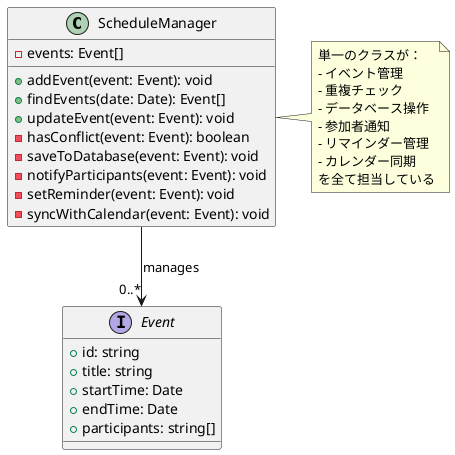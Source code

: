 @startuml BadScheduleManager

class ScheduleManager {
    - events: Event[]
    + addEvent(event: Event): void
    + findEvents(date: Date): Event[]
    + updateEvent(event: Event): void
    - hasConflict(event: Event): boolean
    - saveToDatabase(event: Event): void
    - notifyParticipants(event: Event): void
    - setReminder(event: Event): void
    - syncWithCalendar(event: Event): void
}

interface Event {
    + id: string
    + title: string
    + startTime: Date
    + endTime: Date
    + participants: string[]
}

ScheduleManager --> "0..*" Event: manages

note right of ScheduleManager
  単一のクラスが：
  - イベント管理
  - 重複チェック
  - データベース操作
  - 参加者通知
  - リマインダー管理
  - カレンダー同期
  を全て担当している
end note

@enduml